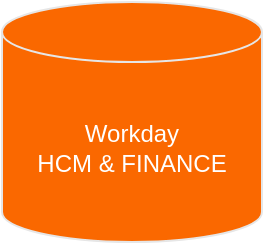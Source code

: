 <mxfile version="24.0.5" type="github">
  <diagram name="Page-1" id="3FahlCcISmpW_KnGQygM">
    <mxGraphModel dx="1434" dy="738" grid="1" gridSize="10" guides="1" tooltips="1" connect="1" arrows="1" fold="1" page="1" pageScale="1" pageWidth="850" pageHeight="1100" math="0" shadow="0">
      <root>
        <mxCell id="0" />
        <mxCell id="1" parent="0" />
        <mxCell id="0uppAoZkeoiL5u4qMpaQ-1" value="&lt;font color=&quot;#ffffff&quot;&gt;Workday&lt;/font&gt;&lt;div&gt;&lt;font color=&quot;#ffffff&quot;&gt;HCM &amp;amp; FINANCE&lt;/font&gt;&lt;/div&gt;" style="shape=cylinder3;whiteSpace=wrap;html=1;boundedLbl=1;backgroundOutline=1;size=15;fillColor=#fa6800;fontColor=#000000;strokeColor=#E6E6E6;" vertex="1" parent="1">
          <mxGeometry x="150" y="230" width="130" height="120" as="geometry" />
        </mxCell>
      </root>
    </mxGraphModel>
  </diagram>
</mxfile>
